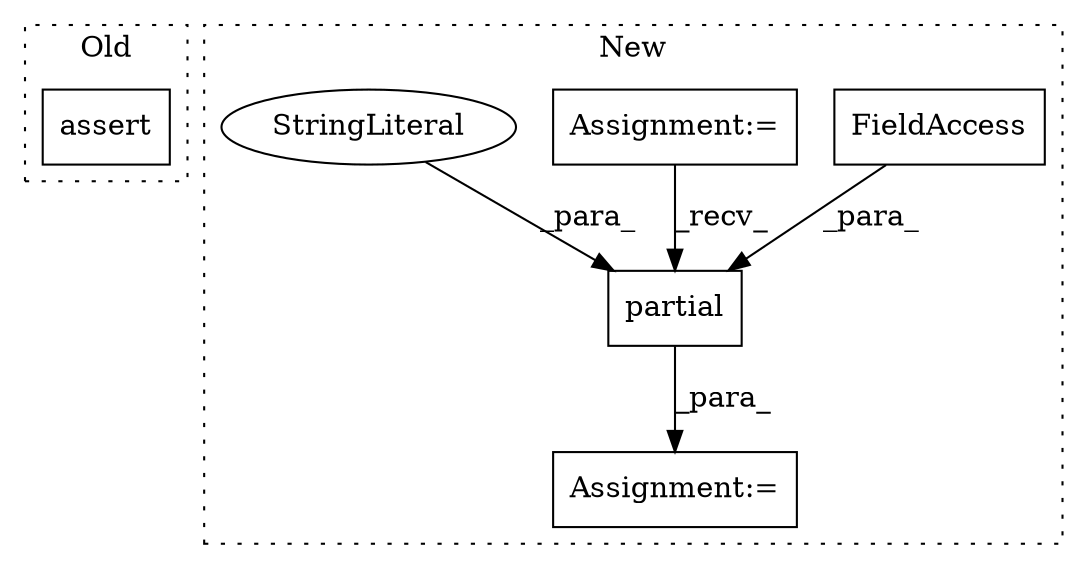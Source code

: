 digraph G {
subgraph cluster0 {
1 [label="assert" a="6" s="19044" l="7" shape="box"];
label = "Old";
style="dotted";
}
subgraph cluster1 {
2 [label="partial" a="32" s="14729,14798" l="8,1" shape="box"];
3 [label="FieldAccess" a="22" s="14737" l="24" shape="box"];
4 [label="Assignment:=" a="7" s="14522" l="9" shape="box"];
5 [label="StringLiteral" a="45" s="14768" l="23" shape="ellipse"];
6 [label="Assignment:=" a="7" s="14718" l="1" shape="box"];
label = "New";
style="dotted";
}
2 -> 6 [label="_para_"];
3 -> 2 [label="_para_"];
4 -> 2 [label="_recv_"];
5 -> 2 [label="_para_"];
}